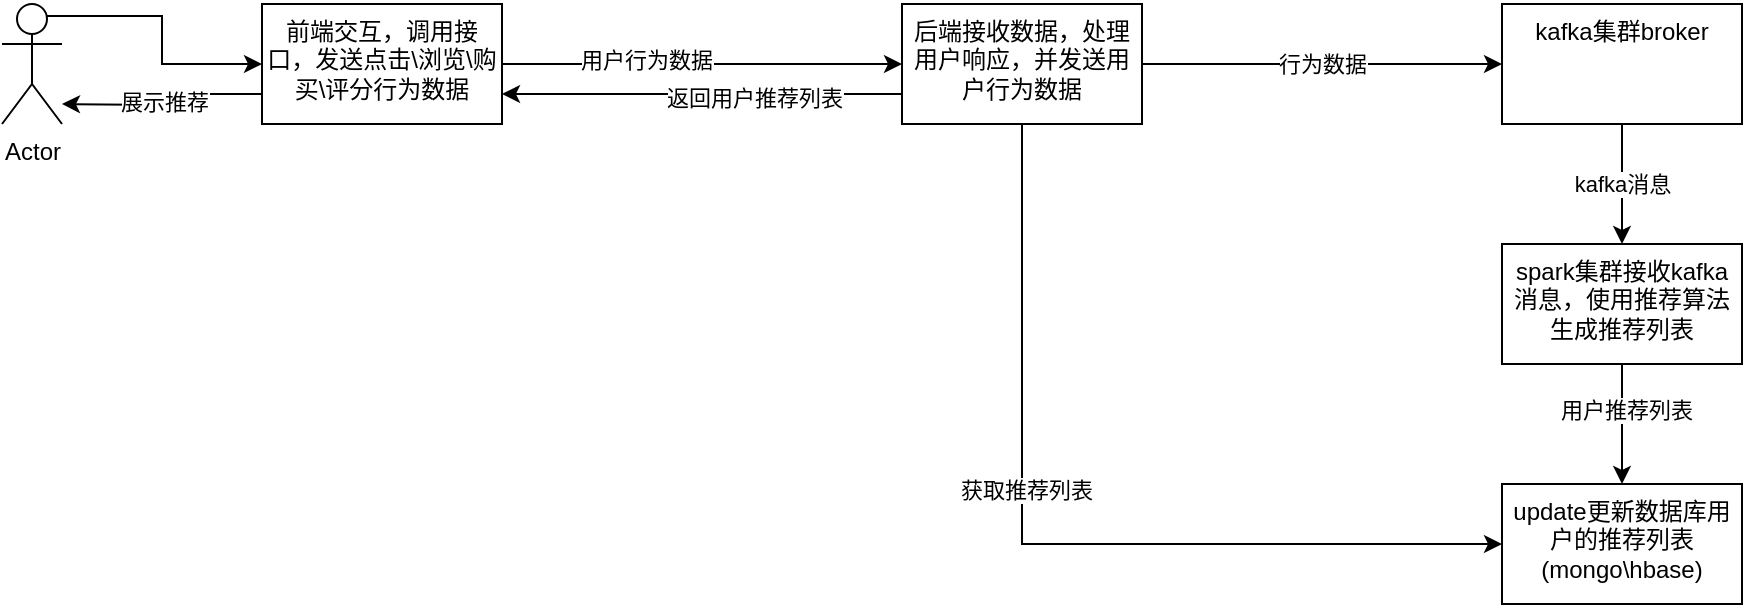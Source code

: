 <mxfile version="20.3.6" type="github">
  <diagram id="DqqOiQhb3Q6j2-KQ2CN7" name="第 1 页">
    <mxGraphModel dx="1375" dy="762" grid="1" gridSize="10" guides="1" tooltips="1" connect="1" arrows="1" fold="1" page="1" pageScale="1" pageWidth="1654" pageHeight="2336" math="0" shadow="0">
      <root>
        <mxCell id="0" />
        <mxCell id="1" parent="0" />
        <mxCell id="twRsRYsOFR5_QMWUMKYM-4" value="" style="edgeStyle=orthogonalEdgeStyle;rounded=0;orthogonalLoop=1;jettySize=auto;html=1;exitX=0.75;exitY=0.1;exitDx=0;exitDy=0;exitPerimeter=0;" edge="1" parent="1" source="twRsRYsOFR5_QMWUMKYM-1" target="twRsRYsOFR5_QMWUMKYM-3">
          <mxGeometry relative="1" as="geometry" />
        </mxCell>
        <mxCell id="twRsRYsOFR5_QMWUMKYM-1" value="Actor" style="shape=umlActor;verticalLabelPosition=bottom;verticalAlign=top;html=1;outlineConnect=0;" vertex="1" parent="1">
          <mxGeometry x="50" y="250" width="30" height="60" as="geometry" />
        </mxCell>
        <mxCell id="twRsRYsOFR5_QMWUMKYM-6" value="" style="edgeStyle=orthogonalEdgeStyle;rounded=0;orthogonalLoop=1;jettySize=auto;html=1;" edge="1" parent="1" source="twRsRYsOFR5_QMWUMKYM-3" target="twRsRYsOFR5_QMWUMKYM-5">
          <mxGeometry relative="1" as="geometry" />
        </mxCell>
        <mxCell id="twRsRYsOFR5_QMWUMKYM-7" value="用户行为数据&lt;br&gt;" style="edgeLabel;html=1;align=center;verticalAlign=middle;resizable=0;points=[];" vertex="1" connectable="0" parent="twRsRYsOFR5_QMWUMKYM-6">
          <mxGeometry x="-0.28" y="2" relative="1" as="geometry">
            <mxPoint as="offset" />
          </mxGeometry>
        </mxCell>
        <mxCell id="twRsRYsOFR5_QMWUMKYM-17" value="展示推荐" style="edgeStyle=orthogonalEdgeStyle;rounded=0;orthogonalLoop=1;jettySize=auto;html=1;exitX=0;exitY=0.75;exitDx=0;exitDy=0;" edge="1" parent="1" source="twRsRYsOFR5_QMWUMKYM-3">
          <mxGeometry relative="1" as="geometry">
            <mxPoint x="80" y="300" as="targetPoint" />
          </mxGeometry>
        </mxCell>
        <mxCell id="twRsRYsOFR5_QMWUMKYM-3" value="前端交互，调用接口，发送点击\浏览\购买\评分行为数据" style="whiteSpace=wrap;html=1;verticalAlign=top;" vertex="1" parent="1">
          <mxGeometry x="180" y="250" width="120" height="60" as="geometry" />
        </mxCell>
        <mxCell id="twRsRYsOFR5_QMWUMKYM-9" value="行为数据" style="edgeStyle=orthogonalEdgeStyle;rounded=0;orthogonalLoop=1;jettySize=auto;html=1;" edge="1" parent="1" source="twRsRYsOFR5_QMWUMKYM-5" target="twRsRYsOFR5_QMWUMKYM-8">
          <mxGeometry relative="1" as="geometry">
            <Array as="points">
              <mxPoint x="560" y="280" />
              <mxPoint x="560" y="280" />
            </Array>
          </mxGeometry>
        </mxCell>
        <mxCell id="twRsRYsOFR5_QMWUMKYM-15" style="edgeStyle=orthogonalEdgeStyle;rounded=0;orthogonalLoop=1;jettySize=auto;html=1;exitX=0;exitY=0.75;exitDx=0;exitDy=0;entryX=1;entryY=0.75;entryDx=0;entryDy=0;" edge="1" parent="1" source="twRsRYsOFR5_QMWUMKYM-5" target="twRsRYsOFR5_QMWUMKYM-3">
          <mxGeometry relative="1" as="geometry" />
        </mxCell>
        <mxCell id="twRsRYsOFR5_QMWUMKYM-16" value="返回用户推荐列表" style="edgeLabel;html=1;align=center;verticalAlign=middle;resizable=0;points=[];" vertex="1" connectable="0" parent="twRsRYsOFR5_QMWUMKYM-15">
          <mxGeometry x="-0.262" y="2" relative="1" as="geometry">
            <mxPoint as="offset" />
          </mxGeometry>
        </mxCell>
        <mxCell id="twRsRYsOFR5_QMWUMKYM-20" style="edgeStyle=orthogonalEdgeStyle;rounded=0;orthogonalLoop=1;jettySize=auto;html=1;exitX=0.5;exitY=1;exitDx=0;exitDy=0;entryX=0;entryY=0.5;entryDx=0;entryDy=0;" edge="1" parent="1" source="twRsRYsOFR5_QMWUMKYM-5" target="twRsRYsOFR5_QMWUMKYM-12">
          <mxGeometry relative="1" as="geometry" />
        </mxCell>
        <mxCell id="twRsRYsOFR5_QMWUMKYM-21" value="获取推荐列表" style="edgeLabel;html=1;align=center;verticalAlign=middle;resizable=0;points=[];" vertex="1" connectable="0" parent="twRsRYsOFR5_QMWUMKYM-20">
          <mxGeometry x="-0.19" y="2" relative="1" as="geometry">
            <mxPoint as="offset" />
          </mxGeometry>
        </mxCell>
        <mxCell id="twRsRYsOFR5_QMWUMKYM-5" value="后端接收数据，处理用户响应，并发送用户行为数据" style="whiteSpace=wrap;html=1;verticalAlign=top;" vertex="1" parent="1">
          <mxGeometry x="500" y="250" width="120" height="60" as="geometry" />
        </mxCell>
        <mxCell id="twRsRYsOFR5_QMWUMKYM-11" value="kafka消息" style="edgeStyle=orthogonalEdgeStyle;rounded=0;orthogonalLoop=1;jettySize=auto;html=1;" edge="1" parent="1" source="twRsRYsOFR5_QMWUMKYM-8" target="twRsRYsOFR5_QMWUMKYM-10">
          <mxGeometry relative="1" as="geometry" />
        </mxCell>
        <mxCell id="twRsRYsOFR5_QMWUMKYM-8" value="kafka集群broker" style="whiteSpace=wrap;html=1;verticalAlign=top;" vertex="1" parent="1">
          <mxGeometry x="800" y="250" width="120" height="60" as="geometry" />
        </mxCell>
        <mxCell id="twRsRYsOFR5_QMWUMKYM-13" value="" style="edgeStyle=orthogonalEdgeStyle;rounded=0;orthogonalLoop=1;jettySize=auto;html=1;" edge="1" parent="1" source="twRsRYsOFR5_QMWUMKYM-10" target="twRsRYsOFR5_QMWUMKYM-12">
          <mxGeometry relative="1" as="geometry" />
        </mxCell>
        <mxCell id="twRsRYsOFR5_QMWUMKYM-14" value="用户推荐列表" style="edgeLabel;html=1;align=center;verticalAlign=middle;resizable=0;points=[];" vertex="1" connectable="0" parent="twRsRYsOFR5_QMWUMKYM-13">
          <mxGeometry x="-0.255" y="2" relative="1" as="geometry">
            <mxPoint as="offset" />
          </mxGeometry>
        </mxCell>
        <mxCell id="twRsRYsOFR5_QMWUMKYM-10" value="spark集群接收kafka消息，使用推荐算法生成推荐列表&lt;br&gt;" style="whiteSpace=wrap;html=1;verticalAlign=top;" vertex="1" parent="1">
          <mxGeometry x="800" y="370" width="120" height="60" as="geometry" />
        </mxCell>
        <mxCell id="twRsRYsOFR5_QMWUMKYM-12" value="update更新数据库用户的推荐列表(mongo\hbase)" style="whiteSpace=wrap;html=1;verticalAlign=top;" vertex="1" parent="1">
          <mxGeometry x="800" y="490" width="120" height="60" as="geometry" />
        </mxCell>
      </root>
    </mxGraphModel>
  </diagram>
</mxfile>
